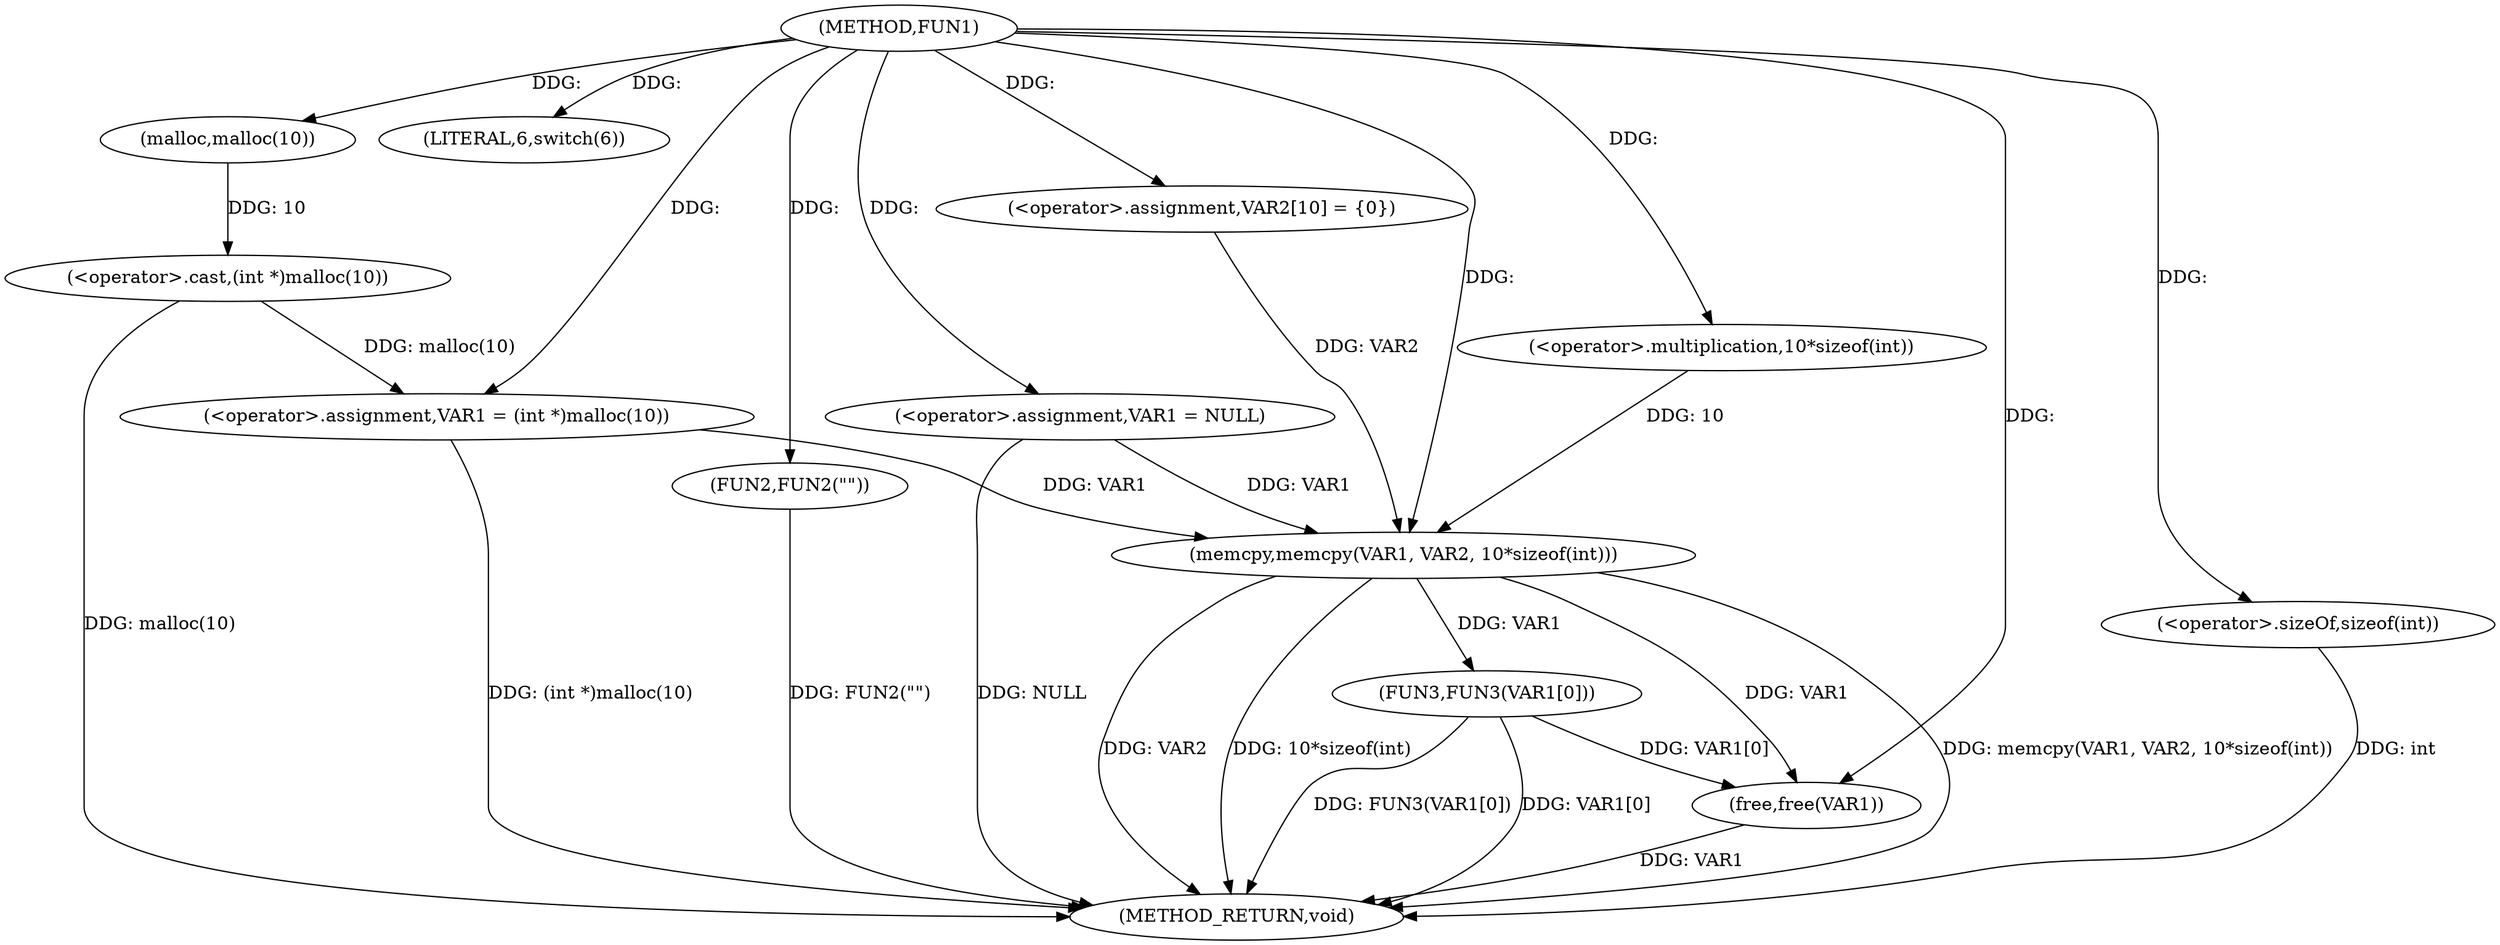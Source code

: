 digraph FUN1 {  
"1000100" [label = "(METHOD,FUN1)" ]
"1000138" [label = "(METHOD_RETURN,void)" ]
"1000103" [label = "(<operator>.assignment,VAR1 = NULL)" ]
"1000107" [label = "(LITERAL,6,switch(6))" ]
"1000110" [label = "(<operator>.assignment,VAR1 = (int *)malloc(10))" ]
"1000112" [label = "(<operator>.cast,(int *)malloc(10))" ]
"1000114" [label = "(malloc,malloc(10))" ]
"1000118" [label = "(FUN2,FUN2(\"\"))" ]
"1000123" [label = "(<operator>.assignment,VAR2[10] = {0})" ]
"1000125" [label = "(memcpy,memcpy(VAR1, VAR2, 10*sizeof(int)))" ]
"1000128" [label = "(<operator>.multiplication,10*sizeof(int))" ]
"1000130" [label = "(<operator>.sizeOf,sizeof(int))" ]
"1000132" [label = "(FUN3,FUN3(VAR1[0]))" ]
"1000136" [label = "(free,free(VAR1))" ]
  "1000125" -> "1000138"  [ label = "DDG: memcpy(VAR1, VAR2, 10*sizeof(int))"] 
  "1000103" -> "1000138"  [ label = "DDG: NULL"] 
  "1000112" -> "1000138"  [ label = "DDG: malloc(10)"] 
  "1000125" -> "1000138"  [ label = "DDG: VAR2"] 
  "1000118" -> "1000138"  [ label = "DDG: FUN2(\"\")"] 
  "1000125" -> "1000138"  [ label = "DDG: 10*sizeof(int)"] 
  "1000136" -> "1000138"  [ label = "DDG: VAR1"] 
  "1000130" -> "1000138"  [ label = "DDG: int"] 
  "1000132" -> "1000138"  [ label = "DDG: FUN3(VAR1[0])"] 
  "1000132" -> "1000138"  [ label = "DDG: VAR1[0]"] 
  "1000110" -> "1000138"  [ label = "DDG: (int *)malloc(10)"] 
  "1000100" -> "1000103"  [ label = "DDG: "] 
  "1000100" -> "1000107"  [ label = "DDG: "] 
  "1000112" -> "1000110"  [ label = "DDG: malloc(10)"] 
  "1000100" -> "1000110"  [ label = "DDG: "] 
  "1000114" -> "1000112"  [ label = "DDG: 10"] 
  "1000100" -> "1000114"  [ label = "DDG: "] 
  "1000100" -> "1000118"  [ label = "DDG: "] 
  "1000100" -> "1000123"  [ label = "DDG: "] 
  "1000103" -> "1000125"  [ label = "DDG: VAR1"] 
  "1000110" -> "1000125"  [ label = "DDG: VAR1"] 
  "1000100" -> "1000125"  [ label = "DDG: "] 
  "1000123" -> "1000125"  [ label = "DDG: VAR2"] 
  "1000128" -> "1000125"  [ label = "DDG: 10"] 
  "1000100" -> "1000128"  [ label = "DDG: "] 
  "1000100" -> "1000130"  [ label = "DDG: "] 
  "1000125" -> "1000132"  [ label = "DDG: VAR1"] 
  "1000125" -> "1000136"  [ label = "DDG: VAR1"] 
  "1000132" -> "1000136"  [ label = "DDG: VAR1[0]"] 
  "1000100" -> "1000136"  [ label = "DDG: "] 
}
